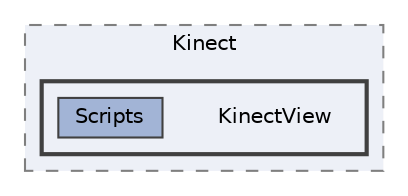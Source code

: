 digraph "UI/Kinect/KinectView"
{
 // LATEX_PDF_SIZE
  bgcolor="transparent";
  edge [fontname=Helvetica,fontsize=10,labelfontname=Helvetica,labelfontsize=10];
  node [fontname=Helvetica,fontsize=10,shape=box,height=0.2,width=0.4];
  compound=true
  subgraph clusterdir_e27a732d94db79c25f69b6de0a9086fb {
    graph [ bgcolor="#edf0f7", pencolor="grey50", label="Kinect", fontname=Helvetica,fontsize=10 style="filled,dashed", URL="dir_e27a732d94db79c25f69b6de0a9086fb.html",tooltip=""]
  subgraph clusterdir_306c3ff103da87891e67158f9a59ad45 {
    graph [ bgcolor="#edf0f7", pencolor="grey25", label="", fontname=Helvetica,fontsize=10 style="filled,bold", URL="dir_306c3ff103da87891e67158f9a59ad45.html",tooltip=""]
    dir_306c3ff103da87891e67158f9a59ad45 [shape=plaintext, label="KinectView"];
  dir_4cac6c25c8a05796eb14a2d9d6b7b4e5 [label="Scripts", fillcolor="#a2b4d6", color="grey25", style="filled", URL="dir_4cac6c25c8a05796eb14a2d9d6b7b4e5.html",tooltip=""];
  }
  }
}
